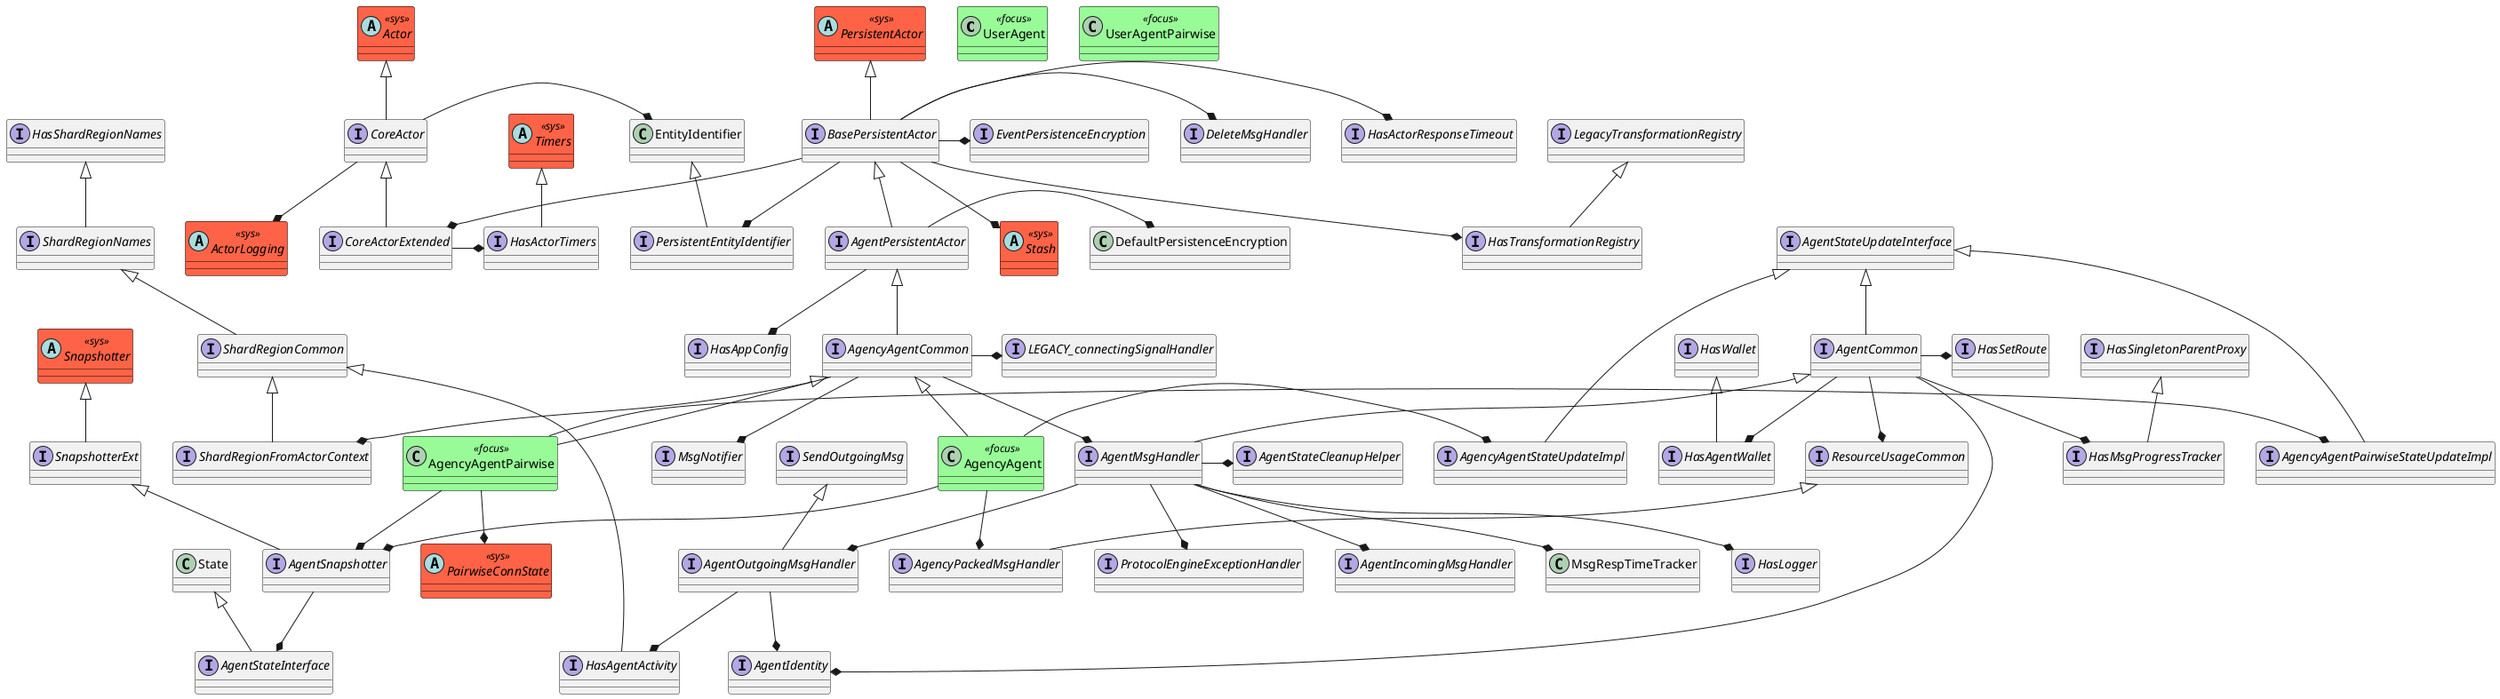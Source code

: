 @startuml
skinparam class {
    BackgroundColor<<focus>> PaleGreen
    BorderColor<<focus>> Black
    BackgroundColor<<sys>> Tomato
    BorderColor<<sys>> Black
}
class UserAgent <<focus>>
class UserAgentPairwise <<focus>>
class AgencyAgent <<focus>>
interface AgencyAgentCommon
interface AgentPersistentActor
interface BasePersistentActor
abstract class PersistentActor <<sys>>
interface EventPersistenceEncryption
interface CoreActorExtended
interface CoreActor
abstract class Actor <<sys>>
class EntityIdentifier
abstract class ActorLogging <<sys>>
interface HasActorTimers
abstract class Timers <<sys>>
interface HasActorResponseTimeout
interface DeleteMsgHandler
interface HasTransformationRegistry
interface LegacyTransformationRegistry
interface PersistentEntityIdentifier
abstract class Stash <<sys>>
class DefaultPersistenceEncryption
interface HasAppConfig
interface AgentMsgHandler
interface AgentCommon
interface AgentStateUpdateInterface
interface AgentIdentity
interface HasAgentWallet
interface HasWallet
interface HasSetRoute
interface HasMsgProgressTracker
interface HasSingletonParentProxy
interface ResourceUsageCommon
interface ProtocolEngineExceptionHandler
interface AgentIncomingMsgHandler
interface AgentOutgoingMsgHandler
interface SendOutgoingMsg
interface HasAgentActivity
interface ShardRegionCommon
interface ShardRegionNames
interface HasShardRegionNames
class MsgRespTimeTracker
interface AgentStateCleanupHelper
interface HasLogger
interface ShardRegionFromActorContext
interface MsgNotifier
interface LEGACY_connectingSignalHandler
interface AgencyAgentStateUpdateImpl
interface AgencyPackedMsgHandler
interface AgentSnapshotter
interface AgentStateInterface
class State
interface SnapshotterExt
abstract class Snapshotter <<sys>>
class AgencyAgentPairwise <<focus>>
interface AgencyAgentPairwiseStateUpdateImpl
abstract class PairwiseConnState <<sys>>

AgencyAgent -up-|> AgencyAgentCommon
AgencyAgent -* AgencyAgentStateUpdateImpl
AgencyAgent -* AgencyPackedMsgHandler
AgencyAgent -down-* AgentSnapshotter
AgencyAgentCommon -up-|> AgentPersistentActor
AgencyAgentCommon --* AgentMsgHandler
AgencyAgentCommon -down-* ShardRegionFromActorContext
AgencyAgentCommon --* MsgNotifier
AgencyAgentCommon -* LEGACY_connectingSignalHandler
AgentPersistentActor -up-|> BasePersistentActor
AgentPersistentActor -* DefaultPersistenceEncryption
AgentPersistentActor --* HasAppConfig
BasePersistentActor -up-|> PersistentActor
BasePersistentActor -* EventPersistenceEncryption
BasePersistentActor --* CoreActorExtended
BasePersistentActor -* HasActorResponseTimeout
BasePersistentActor -* DeleteMsgHandler
BasePersistentActor --* HasTransformationRegistry
BasePersistentActor -* PersistentEntityIdentifier
BasePersistentActor -down-* Stash
CoreActorExtended -up-|> CoreActor
CoreActorExtended -* HasActorTimers
CoreActor -up-|> Actor
CoreActor -* EntityIdentifier
CoreActor -down-* ActorLogging
HasActorTimers -up-|> Timers
HasTransformationRegistry -up-|> LegacyTransformationRegistry
PersistentEntityIdentifier -up-|> EntityIdentifier
AgentMsgHandler -up-|> AgentCommon
AgentMsgHandler -down-* ProtocolEngineExceptionHandler
AgentMsgHandler --* AgentIncomingMsgHandler
AgentMsgHandler --* AgentOutgoingMsgHandler
AgentMsgHandler -down-* MsgRespTimeTracker
AgentMsgHandler -* AgentStateCleanupHelper
AgentMsgHandler -down-* HasLogger
AgentCommon -up-|> AgentStateUpdateInterface
AgentCommon -* AgentIdentity
AgentCommon --* HasAgentWallet
AgentCommon -* HasSetRoute
AgentCommon --* HasMsgProgressTracker
AgentCommon --* ResourceUsageCommon
HasAgentWallet -up-|> HasWallet
HasMsgProgressTracker -up-|> HasSingletonParentProxy
AgentOutgoingMsgHandler -up-|> SendOutgoingMsg
AgentOutgoingMsgHandler -down-* AgentIdentity
AgentOutgoingMsgHandler -down-* HasAgentActivity
HasAgentActivity -up-|> ShardRegionCommon
ShardRegionCommon -up-|> ShardRegionNames
ShardRegionNames -up-|> HasShardRegionNames
ShardRegionFromActorContext -up-|> ShardRegionCommon
AgencyAgentStateUpdateImpl -up-|> AgentStateUpdateInterface
AgencyPackedMsgHandler -up-|> ResourceUsageCommon
AgentSnapshotter --* AgentStateInterface
AgentSnapshotter -up-|> SnapshotterExt
AgentStateInterface -up-|> State
SnapshotterExt -up-|> Snapshotter
AgencyAgentPairwise -up-|> AgencyAgentCommon
AgencyAgentPairwise -* AgencyAgentPairwiseStateUpdateImpl
AgencyAgentPairwise -down-* PairwiseConnState
AgencyAgentPairwise -down-* AgentSnapshotter
AgencyAgentPairwiseStateUpdateImpl -up-|> AgentStateUpdateInterface

@enduml
